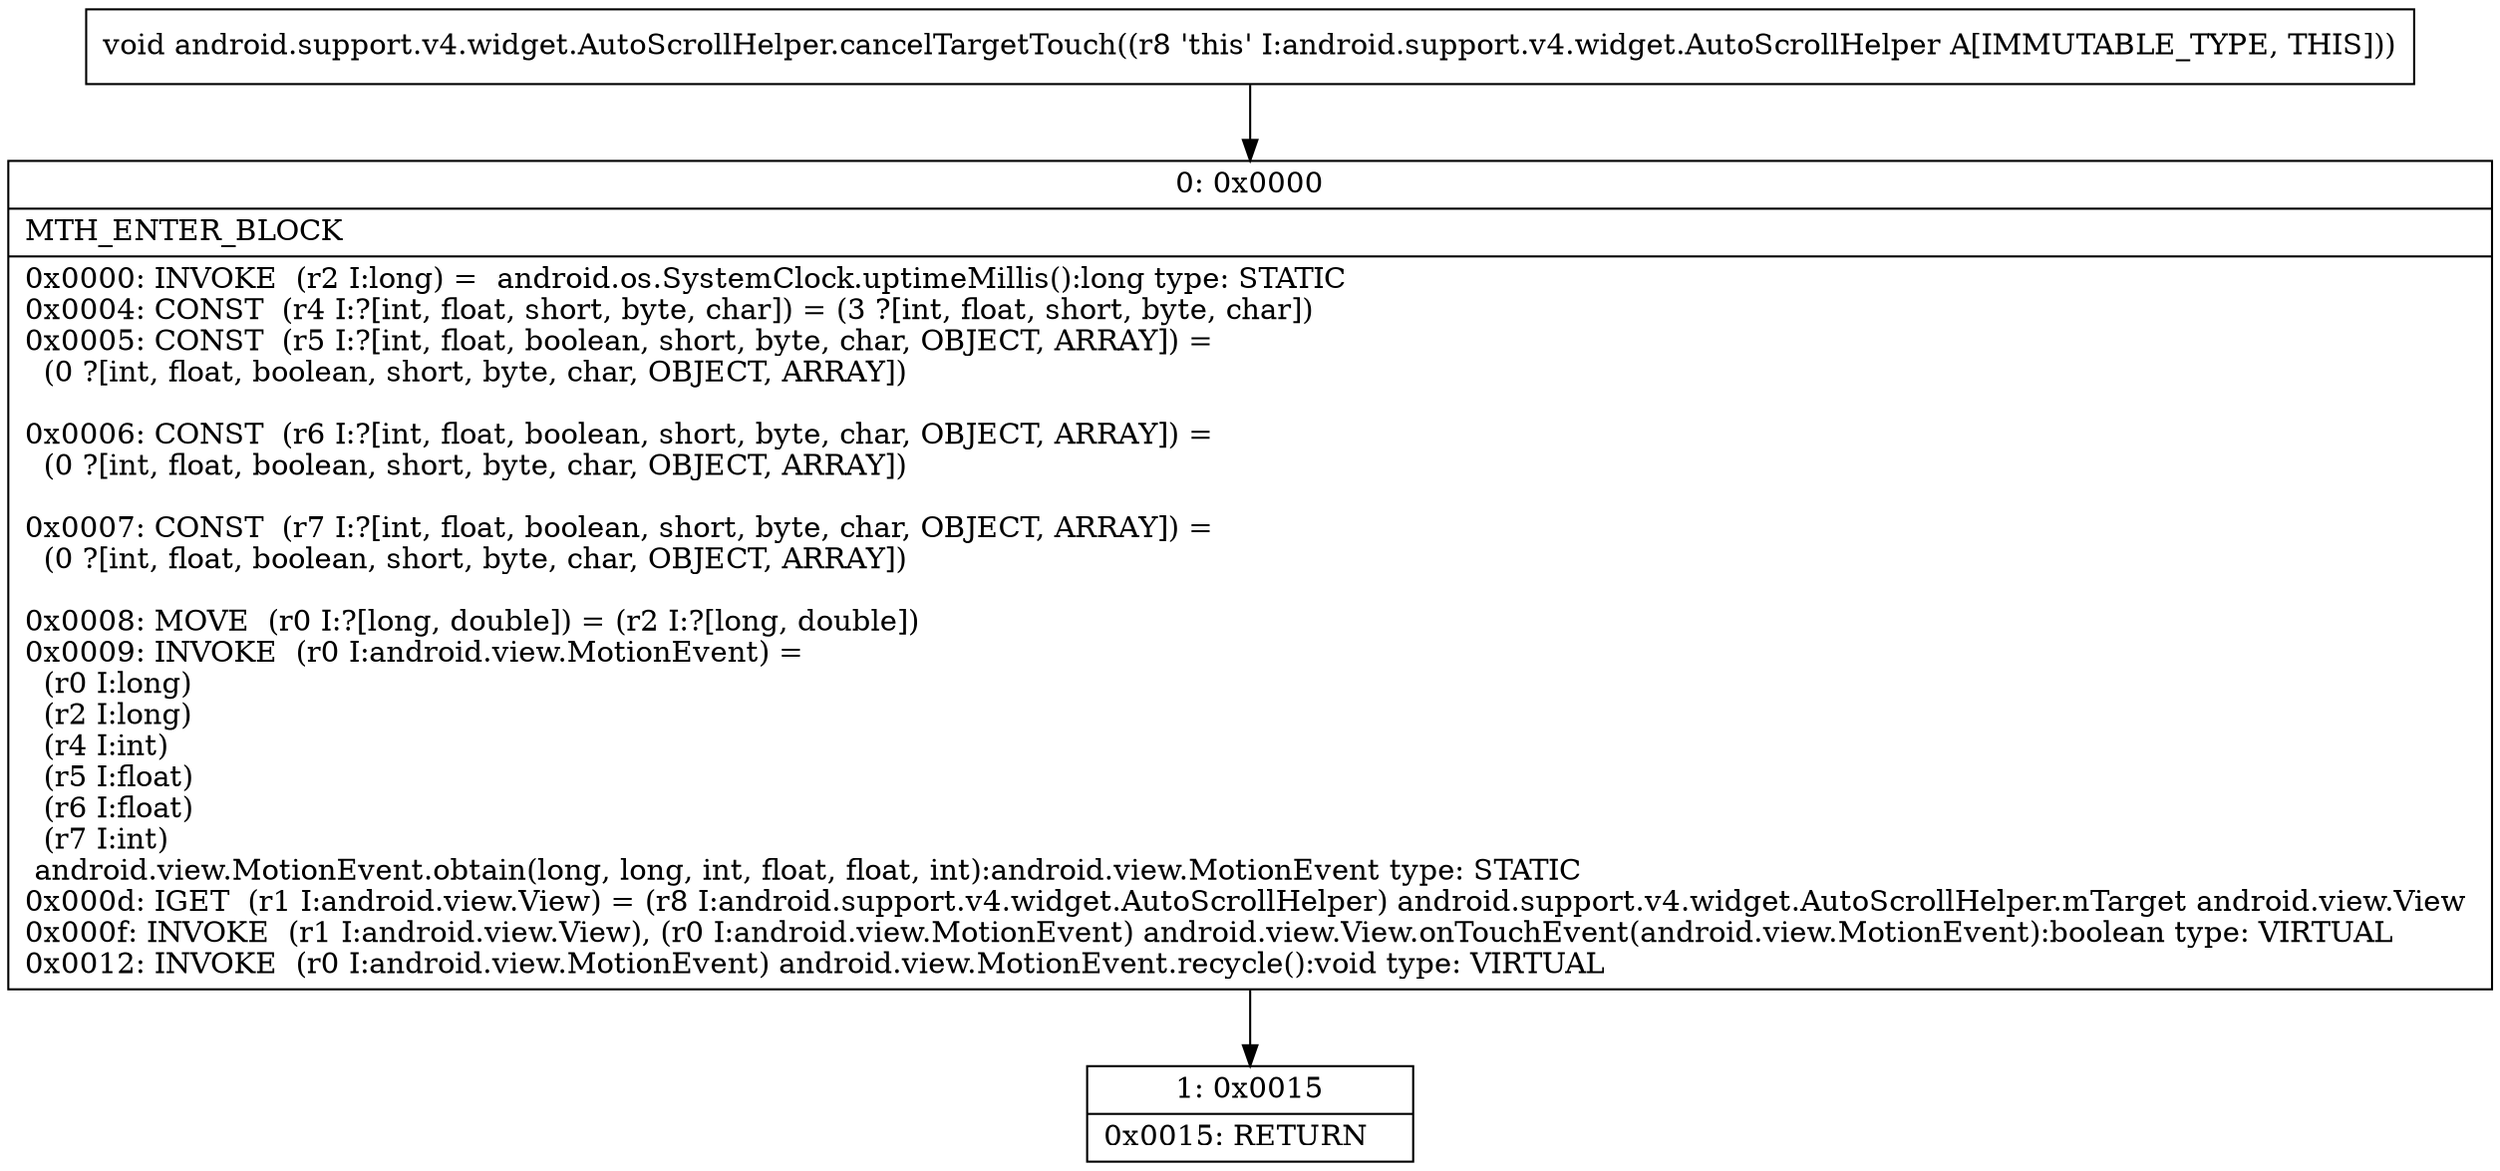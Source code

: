 digraph "CFG forandroid.support.v4.widget.AutoScrollHelper.cancelTargetTouch()V" {
Node_0 [shape=record,label="{0\:\ 0x0000|MTH_ENTER_BLOCK\l|0x0000: INVOKE  (r2 I:long) =  android.os.SystemClock.uptimeMillis():long type: STATIC \l0x0004: CONST  (r4 I:?[int, float, short, byte, char]) = (3 ?[int, float, short, byte, char]) \l0x0005: CONST  (r5 I:?[int, float, boolean, short, byte, char, OBJECT, ARRAY]) = \l  (0 ?[int, float, boolean, short, byte, char, OBJECT, ARRAY])\l \l0x0006: CONST  (r6 I:?[int, float, boolean, short, byte, char, OBJECT, ARRAY]) = \l  (0 ?[int, float, boolean, short, byte, char, OBJECT, ARRAY])\l \l0x0007: CONST  (r7 I:?[int, float, boolean, short, byte, char, OBJECT, ARRAY]) = \l  (0 ?[int, float, boolean, short, byte, char, OBJECT, ARRAY])\l \l0x0008: MOVE  (r0 I:?[long, double]) = (r2 I:?[long, double]) \l0x0009: INVOKE  (r0 I:android.view.MotionEvent) = \l  (r0 I:long)\l  (r2 I:long)\l  (r4 I:int)\l  (r5 I:float)\l  (r6 I:float)\l  (r7 I:int)\l android.view.MotionEvent.obtain(long, long, int, float, float, int):android.view.MotionEvent type: STATIC \l0x000d: IGET  (r1 I:android.view.View) = (r8 I:android.support.v4.widget.AutoScrollHelper) android.support.v4.widget.AutoScrollHelper.mTarget android.view.View \l0x000f: INVOKE  (r1 I:android.view.View), (r0 I:android.view.MotionEvent) android.view.View.onTouchEvent(android.view.MotionEvent):boolean type: VIRTUAL \l0x0012: INVOKE  (r0 I:android.view.MotionEvent) android.view.MotionEvent.recycle():void type: VIRTUAL \l}"];
Node_1 [shape=record,label="{1\:\ 0x0015|0x0015: RETURN   \l}"];
MethodNode[shape=record,label="{void android.support.v4.widget.AutoScrollHelper.cancelTargetTouch((r8 'this' I:android.support.v4.widget.AutoScrollHelper A[IMMUTABLE_TYPE, THIS])) }"];
MethodNode -> Node_0;
Node_0 -> Node_1;
}

